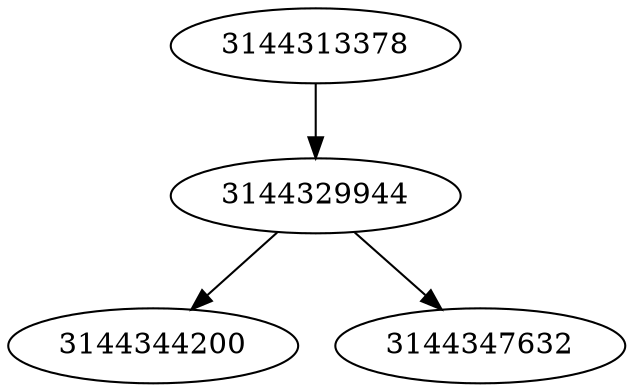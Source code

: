 strict digraph  {
3144344200;
3144313378;
3144347632;
3144329944;
3144313378 -> 3144329944;
3144329944 -> 3144344200;
3144329944 -> 3144347632;
}
